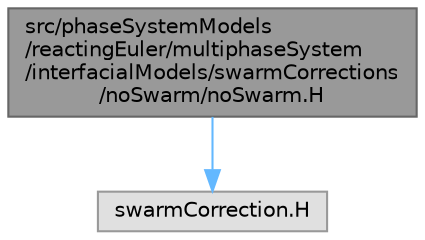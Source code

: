 digraph "src/phaseSystemModels/reactingEuler/multiphaseSystem/interfacialModels/swarmCorrections/noSwarm/noSwarm.H"
{
 // LATEX_PDF_SIZE
  bgcolor="transparent";
  edge [fontname=Helvetica,fontsize=10,labelfontname=Helvetica,labelfontsize=10];
  node [fontname=Helvetica,fontsize=10,shape=box,height=0.2,width=0.4];
  Node1 [id="Node000001",label="src/phaseSystemModels\l/reactingEuler/multiphaseSystem\l/interfacialModels/swarmCorrections\l/noSwarm/noSwarm.H",height=0.2,width=0.4,color="gray40", fillcolor="grey60", style="filled", fontcolor="black",tooltip=" "];
  Node1 -> Node2 [id="edge1_Node000001_Node000002",color="steelblue1",style="solid",tooltip=" "];
  Node2 [id="Node000002",label="swarmCorrection.H",height=0.2,width=0.4,color="grey60", fillcolor="#E0E0E0", style="filled",tooltip=" "];
}
